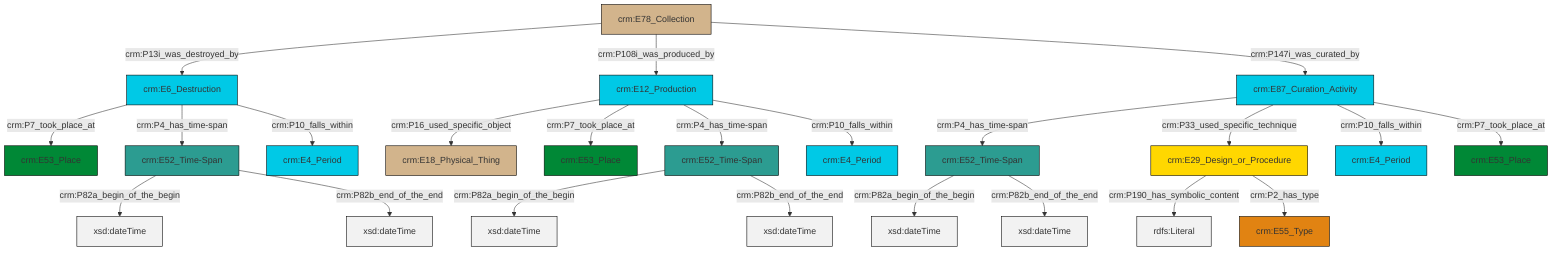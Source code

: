 graph TD
classDef Literal fill:#f2f2f2,stroke:#000000;
classDef CRM_Entity fill:#FFFFFF,stroke:#000000;
classDef Temporal_Entity fill:#00C9E6, stroke:#000000;
classDef Type fill:#E18312, stroke:#000000;
classDef Time-Span fill:#2C9C91, stroke:#000000;
classDef Appellation fill:#FFEB7F, stroke:#000000;
classDef Place fill:#008836, stroke:#000000;
classDef Persistent_Item fill:#B266B2, stroke:#000000;
classDef Conceptual_Object fill:#FFD700, stroke:#000000;
classDef Physical_Thing fill:#D2B48C, stroke:#000000;
classDef Actor fill:#f58aad, stroke:#000000;
classDef PC_Classes fill:#4ce600, stroke:#000000;
classDef Multi fill:#cccccc,stroke:#000000;

0["crm:E6_Destruction"]:::Temporal_Entity -->|crm:P7_took_place_at| 2["crm:E53_Place"]:::Place
3["crm:E52_Time-Span"]:::Time-Span -->|crm:P82a_begin_of_the_begin| 4[xsd:dateTime]:::Literal
9["crm:E12_Production"]:::Temporal_Entity -->|crm:P16_used_specific_object| 11["crm:E18_Physical_Thing"]:::Physical_Thing
7["crm:E78_Collection"]:::Physical_Thing -->|crm:P13i_was_destroyed_by| 0["crm:E6_Destruction"]:::Temporal_Entity
3["crm:E52_Time-Span"]:::Time-Span -->|crm:P82b_end_of_the_end| 12[xsd:dateTime]:::Literal
13["crm:E87_Curation_Activity"]:::Temporal_Entity -->|crm:P4_has_time-span| 14["crm:E52_Time-Span"]:::Time-Span
18["crm:E29_Design_or_Procedure"]:::Conceptual_Object -->|crm:P190_has_symbolic_content| 19[rdfs:Literal]:::Literal
0["crm:E6_Destruction"]:::Temporal_Entity -->|crm:P4_has_time-span| 20["crm:E52_Time-Span"]:::Time-Span
18["crm:E29_Design_or_Procedure"]:::Conceptual_Object -->|crm:P2_has_type| 5["crm:E55_Type"]:::Type
14["crm:E52_Time-Span"]:::Time-Span -->|crm:P82a_begin_of_the_begin| 22[xsd:dateTime]:::Literal
14["crm:E52_Time-Span"]:::Time-Span -->|crm:P82b_end_of_the_end| 25[xsd:dateTime]:::Literal
20["crm:E52_Time-Span"]:::Time-Span -->|crm:P82a_begin_of_the_begin| 30[xsd:dateTime]:::Literal
7["crm:E78_Collection"]:::Physical_Thing -->|crm:P108i_was_produced_by| 9["crm:E12_Production"]:::Temporal_Entity
9["crm:E12_Production"]:::Temporal_Entity -->|crm:P7_took_place_at| 26["crm:E53_Place"]:::Place
20["crm:E52_Time-Span"]:::Time-Span -->|crm:P82b_end_of_the_end| 32[xsd:dateTime]:::Literal
9["crm:E12_Production"]:::Temporal_Entity -->|crm:P4_has_time-span| 3["crm:E52_Time-Span"]:::Time-Span
13["crm:E87_Curation_Activity"]:::Temporal_Entity -->|crm:P33_used_specific_technique| 18["crm:E29_Design_or_Procedure"]:::Conceptual_Object
9["crm:E12_Production"]:::Temporal_Entity -->|crm:P10_falls_within| 16["crm:E4_Period"]:::Temporal_Entity
13["crm:E87_Curation_Activity"]:::Temporal_Entity -->|crm:P10_falls_within| 28["crm:E4_Period"]:::Temporal_Entity
0["crm:E6_Destruction"]:::Temporal_Entity -->|crm:P10_falls_within| 23["crm:E4_Period"]:::Temporal_Entity
13["crm:E87_Curation_Activity"]:::Temporal_Entity -->|crm:P7_took_place_at| 37["crm:E53_Place"]:::Place
7["crm:E78_Collection"]:::Physical_Thing -->|crm:P147i_was_curated_by| 13["crm:E87_Curation_Activity"]:::Temporal_Entity